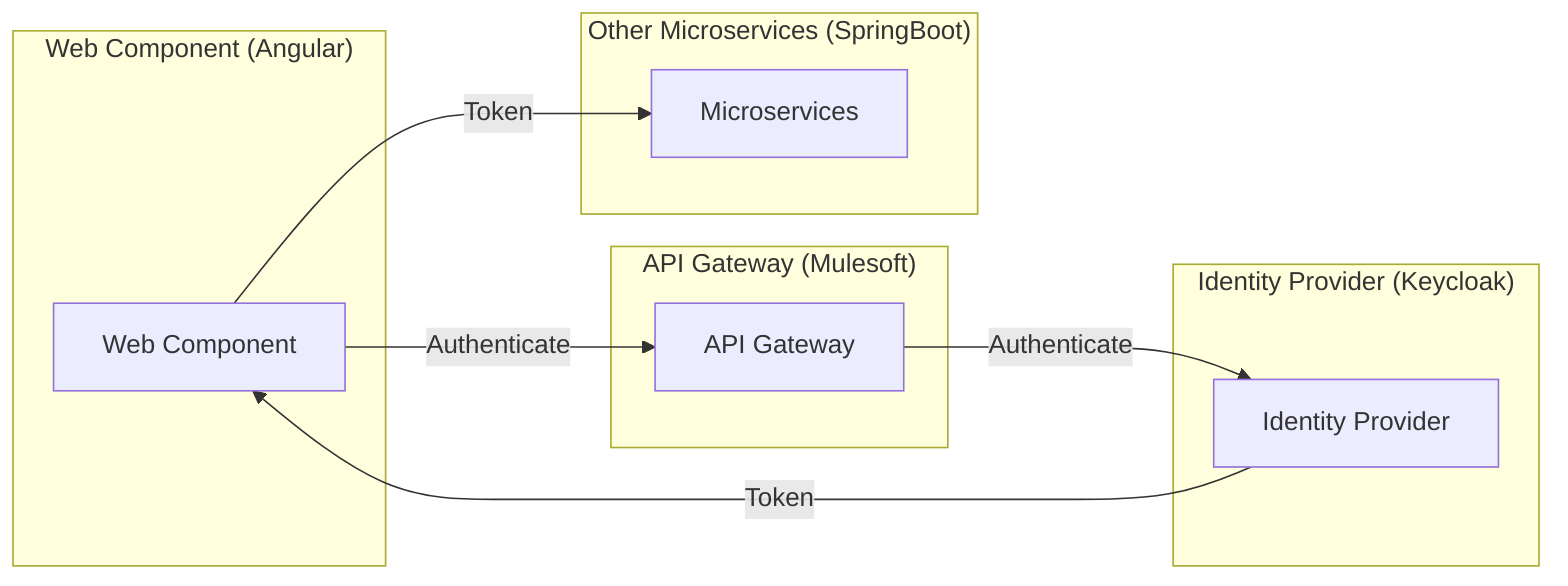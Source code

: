 flowchart LR

subgraph "Web Component (Angular)"
    WC[Web Component]
end

subgraph "API Gateway (Mulesoft)"
    GW[API Gateway]
end

subgraph "Identity Provider (Keycloak)"
    IDP[Identity Provider]
end

subgraph "Other Microservices (SpringBoot)"
    MS[Microservices]
end

WC -- Authenticate --> GW
GW -- Authenticate --> IDP
IDP -- Token --> WC
WC -- Token --> MS